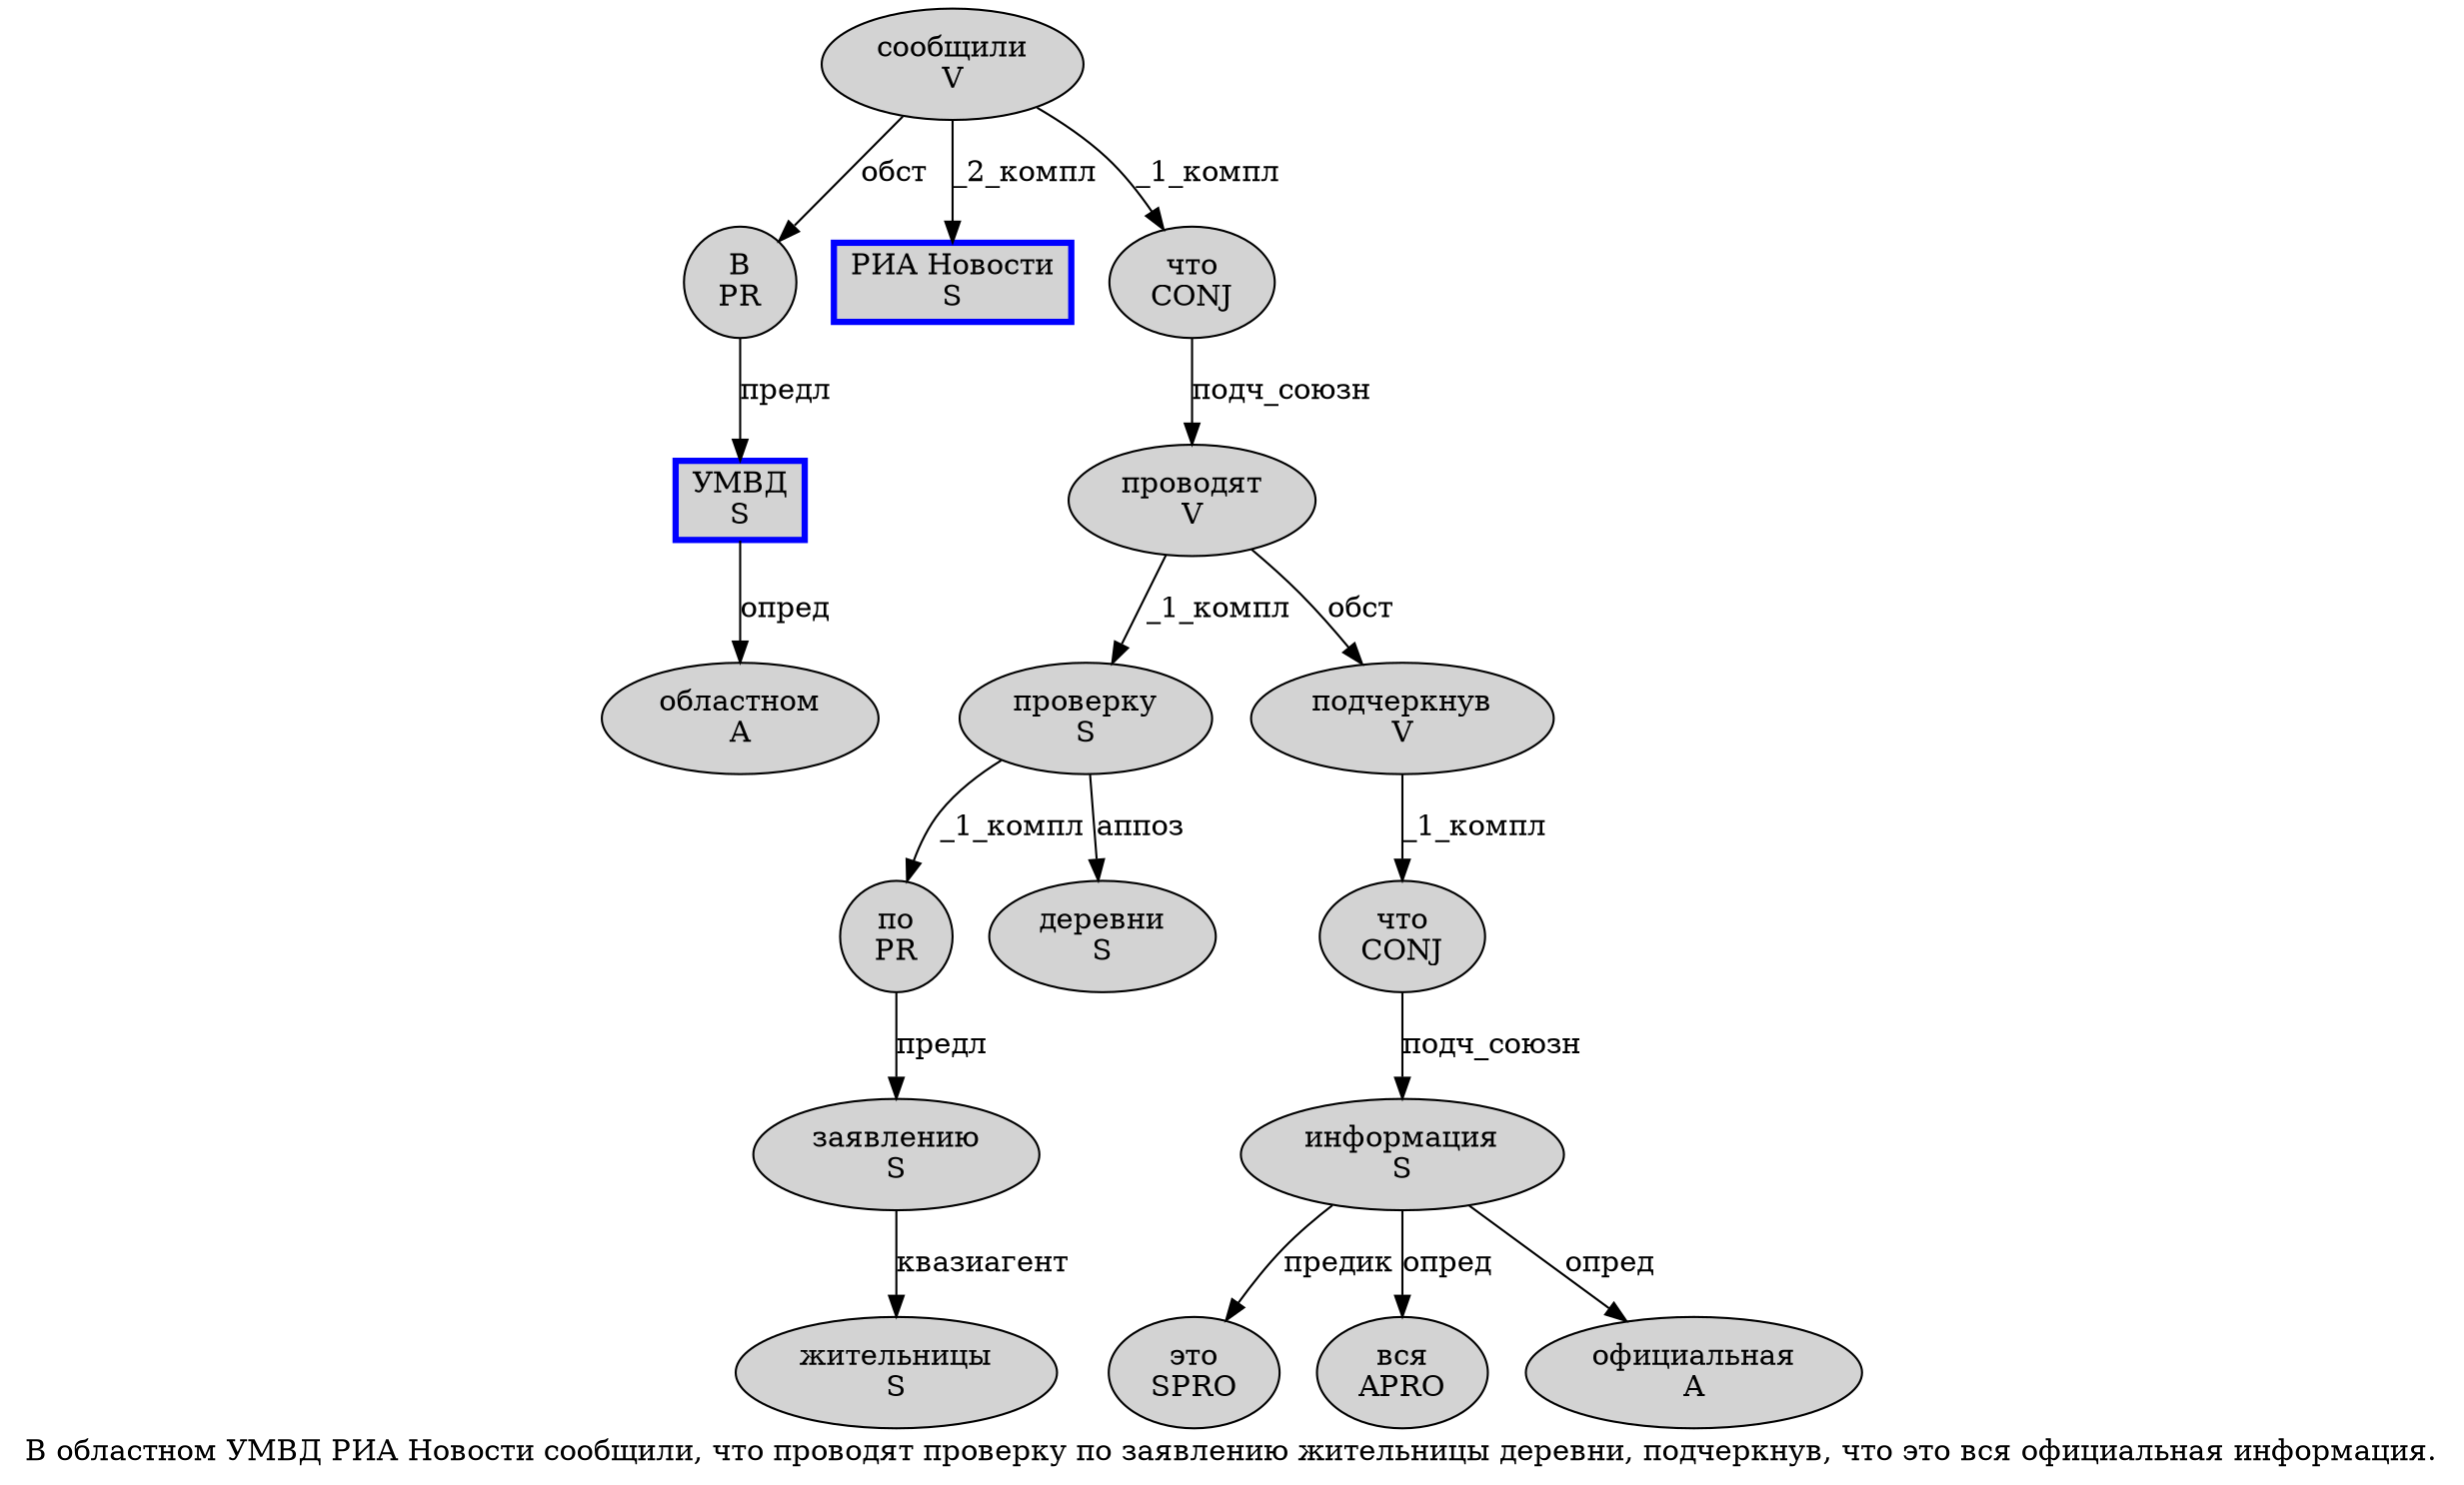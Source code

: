 digraph SENTENCE_1545 {
	graph [label="В областном УМВД РИА Новости сообщили, что проводят проверку по заявлению жительницы деревни, подчеркнув, что это вся официальная информация."]
	node [style=filled]
		0 [label="В
PR" color="" fillcolor=lightgray penwidth=1 shape=ellipse]
		1 [label="областном
A" color="" fillcolor=lightgray penwidth=1 shape=ellipse]
		2 [label="УМВД
S" color=blue fillcolor=lightgray penwidth=3 shape=box]
		3 [label="РИА Новости
S" color=blue fillcolor=lightgray penwidth=3 shape=box]
		4 [label="сообщили
V" color="" fillcolor=lightgray penwidth=1 shape=ellipse]
		6 [label="что
CONJ" color="" fillcolor=lightgray penwidth=1 shape=ellipse]
		7 [label="проводят
V" color="" fillcolor=lightgray penwidth=1 shape=ellipse]
		8 [label="проверку
S" color="" fillcolor=lightgray penwidth=1 shape=ellipse]
		9 [label="по
PR" color="" fillcolor=lightgray penwidth=1 shape=ellipse]
		10 [label="заявлению
S" color="" fillcolor=lightgray penwidth=1 shape=ellipse]
		11 [label="жительницы
S" color="" fillcolor=lightgray penwidth=1 shape=ellipse]
		12 [label="деревни
S" color="" fillcolor=lightgray penwidth=1 shape=ellipse]
		14 [label="подчеркнув
V" color="" fillcolor=lightgray penwidth=1 shape=ellipse]
		16 [label="что
CONJ" color="" fillcolor=lightgray penwidth=1 shape=ellipse]
		17 [label="это
SPRO" color="" fillcolor=lightgray penwidth=1 shape=ellipse]
		18 [label="вся
APRO" color="" fillcolor=lightgray penwidth=1 shape=ellipse]
		19 [label="официальная
A" color="" fillcolor=lightgray penwidth=1 shape=ellipse]
		20 [label="информация
S" color="" fillcolor=lightgray penwidth=1 shape=ellipse]
			4 -> 0 [label="обст"]
			4 -> 3 [label="_2_компл"]
			4 -> 6 [label="_1_компл"]
			14 -> 16 [label="_1_компл"]
			8 -> 9 [label="_1_компл"]
			8 -> 12 [label="аппоз"]
			6 -> 7 [label="подч_союзн"]
			20 -> 17 [label="предик"]
			20 -> 18 [label="опред"]
			20 -> 19 [label="опред"]
			16 -> 20 [label="подч_союзн"]
			7 -> 8 [label="_1_компл"]
			7 -> 14 [label="обст"]
			10 -> 11 [label="квазиагент"]
			0 -> 2 [label="предл"]
			2 -> 1 [label="опред"]
			9 -> 10 [label="предл"]
}